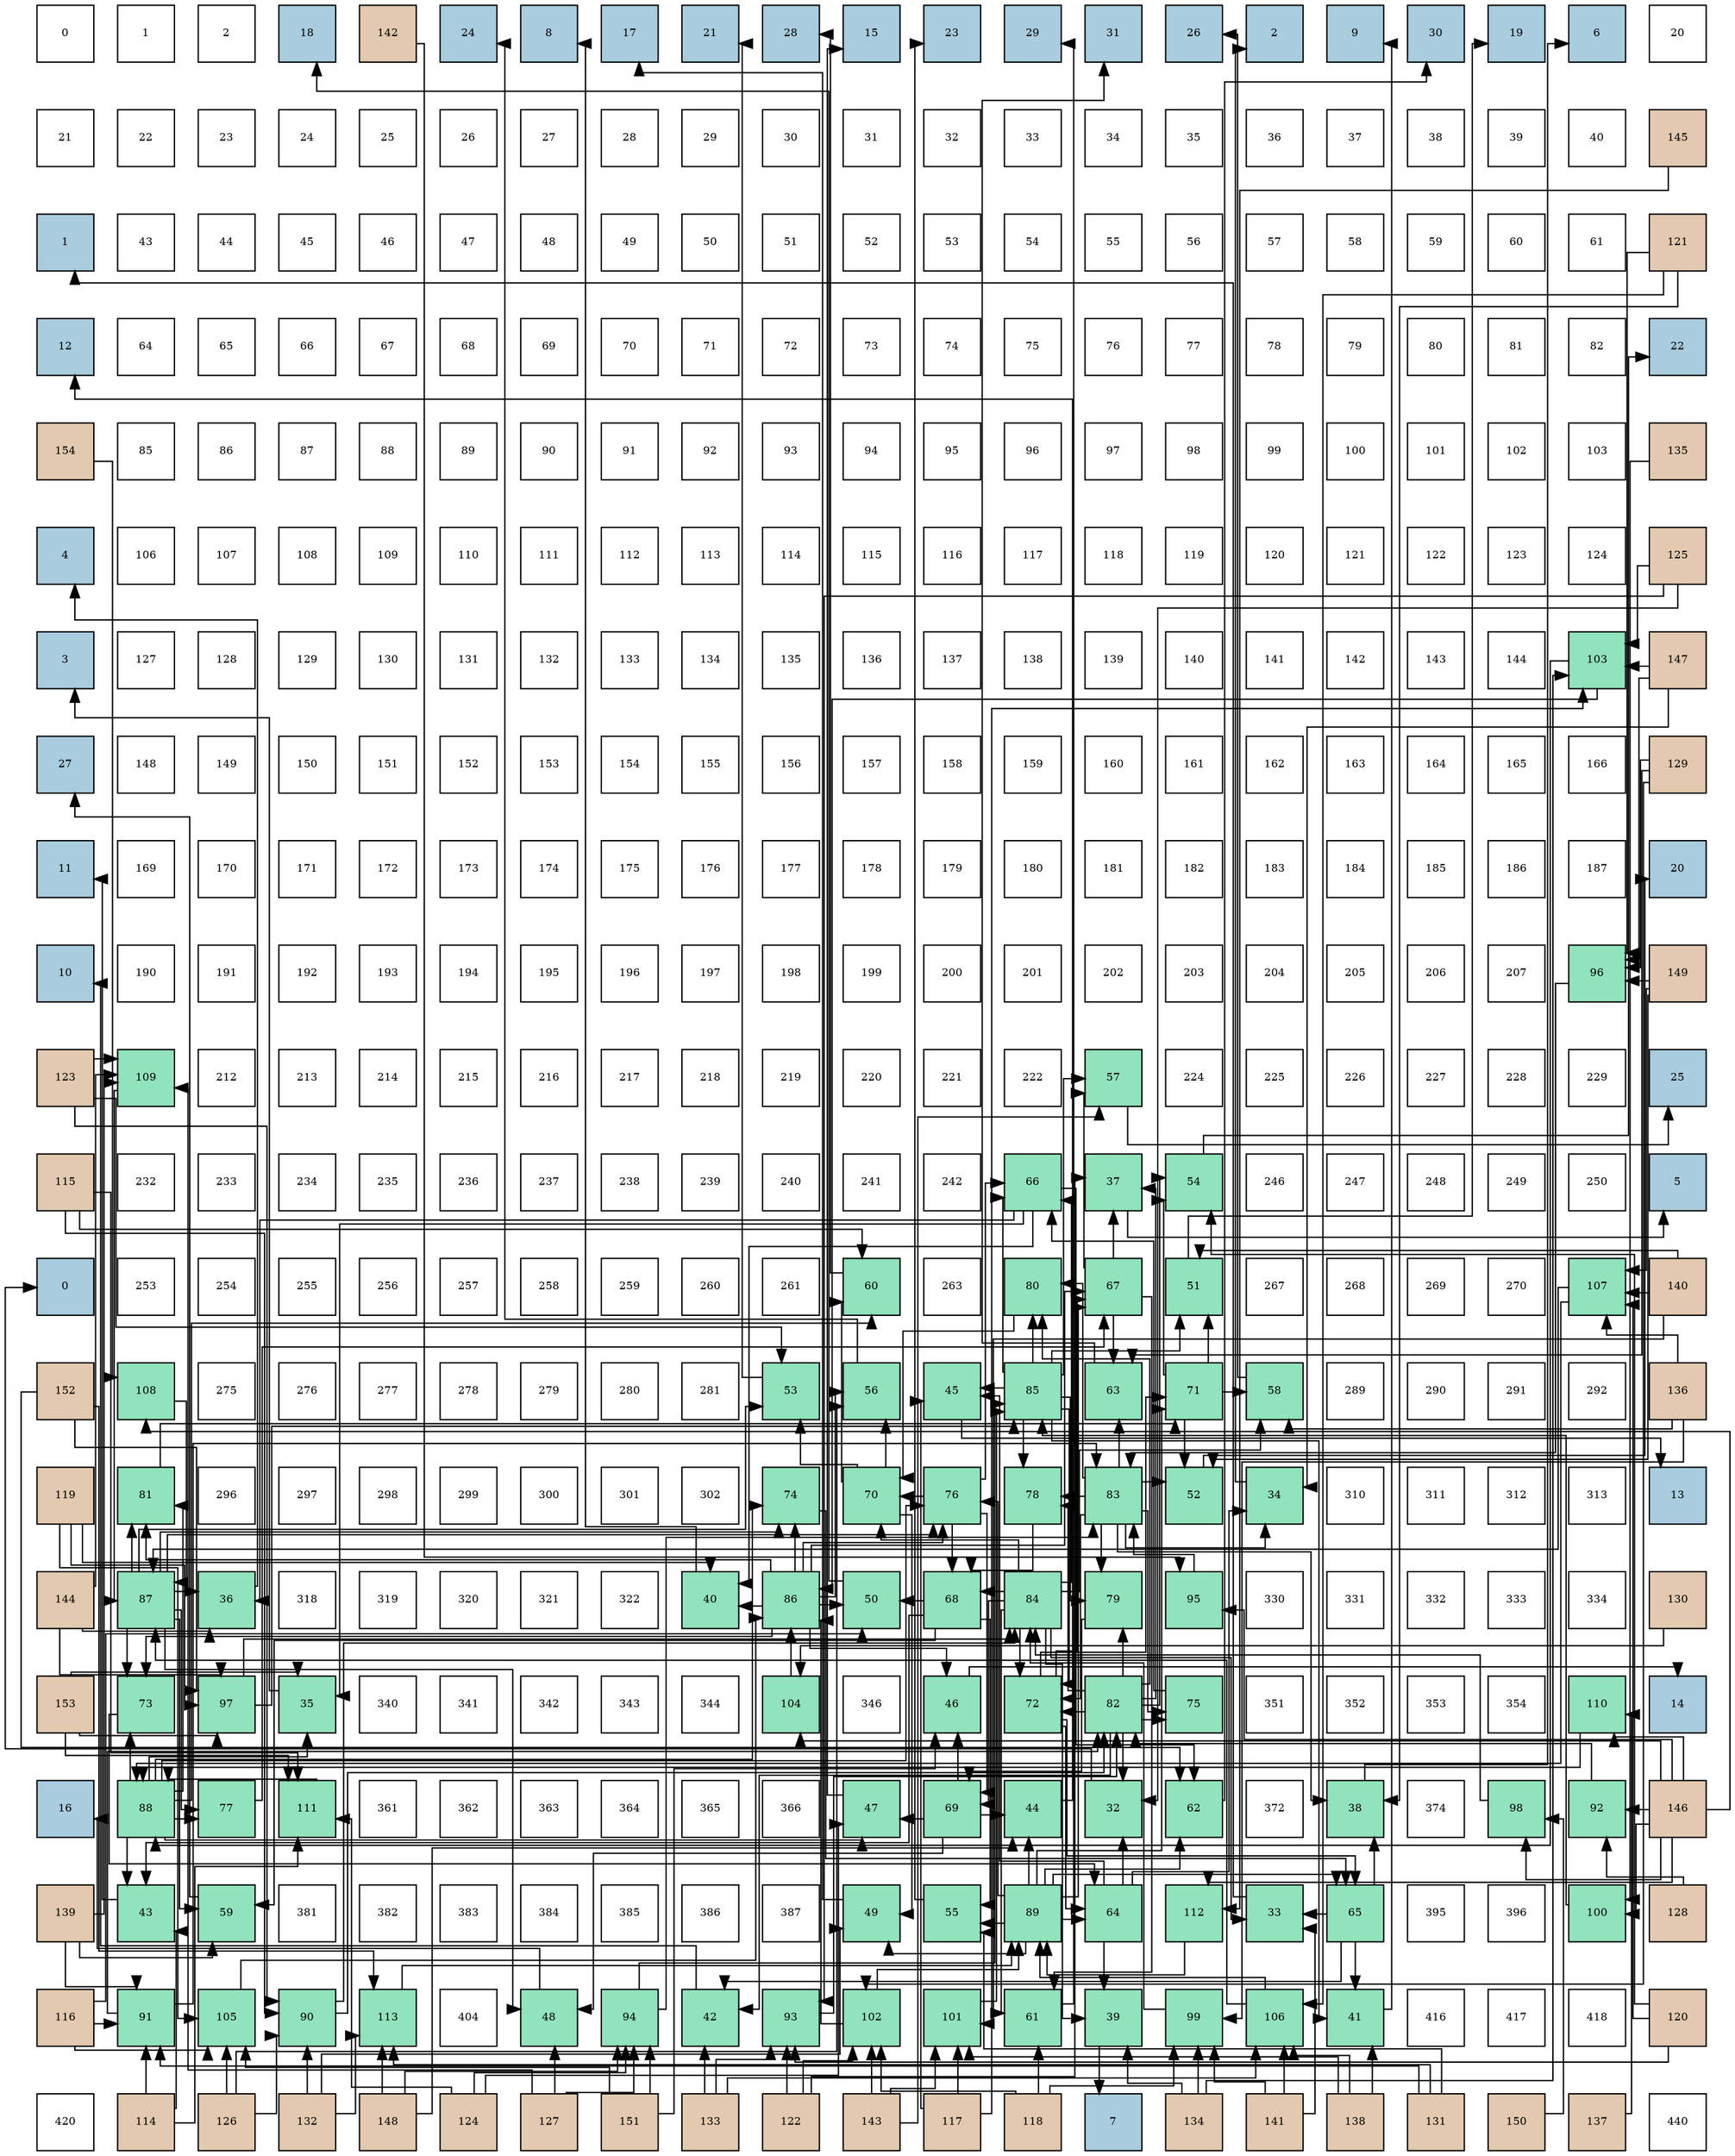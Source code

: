 digraph layout{
 rankdir=TB;
 splines=ortho;
 node [style=filled shape=square fixedsize=true width=0.6];
0[label="0", fontsize=8, fillcolor="#ffffff"];
1[label="1", fontsize=8, fillcolor="#ffffff"];
2[label="2", fontsize=8, fillcolor="#ffffff"];
3[label="18", fontsize=8, fillcolor="#a9ccde"];
4[label="142", fontsize=8, fillcolor="#e3c9af"];
5[label="24", fontsize=8, fillcolor="#a9ccde"];
6[label="8", fontsize=8, fillcolor="#a9ccde"];
7[label="17", fontsize=8, fillcolor="#a9ccde"];
8[label="21", fontsize=8, fillcolor="#a9ccde"];
9[label="28", fontsize=8, fillcolor="#a9ccde"];
10[label="15", fontsize=8, fillcolor="#a9ccde"];
11[label="23", fontsize=8, fillcolor="#a9ccde"];
12[label="29", fontsize=8, fillcolor="#a9ccde"];
13[label="31", fontsize=8, fillcolor="#a9ccde"];
14[label="26", fontsize=8, fillcolor="#a9ccde"];
15[label="2", fontsize=8, fillcolor="#a9ccde"];
16[label="9", fontsize=8, fillcolor="#a9ccde"];
17[label="30", fontsize=8, fillcolor="#a9ccde"];
18[label="19", fontsize=8, fillcolor="#a9ccde"];
19[label="6", fontsize=8, fillcolor="#a9ccde"];
20[label="20", fontsize=8, fillcolor="#ffffff"];
21[label="21", fontsize=8, fillcolor="#ffffff"];
22[label="22", fontsize=8, fillcolor="#ffffff"];
23[label="23", fontsize=8, fillcolor="#ffffff"];
24[label="24", fontsize=8, fillcolor="#ffffff"];
25[label="25", fontsize=8, fillcolor="#ffffff"];
26[label="26", fontsize=8, fillcolor="#ffffff"];
27[label="27", fontsize=8, fillcolor="#ffffff"];
28[label="28", fontsize=8, fillcolor="#ffffff"];
29[label="29", fontsize=8, fillcolor="#ffffff"];
30[label="30", fontsize=8, fillcolor="#ffffff"];
31[label="31", fontsize=8, fillcolor="#ffffff"];
32[label="32", fontsize=8, fillcolor="#ffffff"];
33[label="33", fontsize=8, fillcolor="#ffffff"];
34[label="34", fontsize=8, fillcolor="#ffffff"];
35[label="35", fontsize=8, fillcolor="#ffffff"];
36[label="36", fontsize=8, fillcolor="#ffffff"];
37[label="37", fontsize=8, fillcolor="#ffffff"];
38[label="38", fontsize=8, fillcolor="#ffffff"];
39[label="39", fontsize=8, fillcolor="#ffffff"];
40[label="40", fontsize=8, fillcolor="#ffffff"];
41[label="145", fontsize=8, fillcolor="#e3c9af"];
42[label="1", fontsize=8, fillcolor="#a9ccde"];
43[label="43", fontsize=8, fillcolor="#ffffff"];
44[label="44", fontsize=8, fillcolor="#ffffff"];
45[label="45", fontsize=8, fillcolor="#ffffff"];
46[label="46", fontsize=8, fillcolor="#ffffff"];
47[label="47", fontsize=8, fillcolor="#ffffff"];
48[label="48", fontsize=8, fillcolor="#ffffff"];
49[label="49", fontsize=8, fillcolor="#ffffff"];
50[label="50", fontsize=8, fillcolor="#ffffff"];
51[label="51", fontsize=8, fillcolor="#ffffff"];
52[label="52", fontsize=8, fillcolor="#ffffff"];
53[label="53", fontsize=8, fillcolor="#ffffff"];
54[label="54", fontsize=8, fillcolor="#ffffff"];
55[label="55", fontsize=8, fillcolor="#ffffff"];
56[label="56", fontsize=8, fillcolor="#ffffff"];
57[label="57", fontsize=8, fillcolor="#ffffff"];
58[label="58", fontsize=8, fillcolor="#ffffff"];
59[label="59", fontsize=8, fillcolor="#ffffff"];
60[label="60", fontsize=8, fillcolor="#ffffff"];
61[label="61", fontsize=8, fillcolor="#ffffff"];
62[label="121", fontsize=8, fillcolor="#e3c9af"];
63[label="12", fontsize=8, fillcolor="#a9ccde"];
64[label="64", fontsize=8, fillcolor="#ffffff"];
65[label="65", fontsize=8, fillcolor="#ffffff"];
66[label="66", fontsize=8, fillcolor="#ffffff"];
67[label="67", fontsize=8, fillcolor="#ffffff"];
68[label="68", fontsize=8, fillcolor="#ffffff"];
69[label="69", fontsize=8, fillcolor="#ffffff"];
70[label="70", fontsize=8, fillcolor="#ffffff"];
71[label="71", fontsize=8, fillcolor="#ffffff"];
72[label="72", fontsize=8, fillcolor="#ffffff"];
73[label="73", fontsize=8, fillcolor="#ffffff"];
74[label="74", fontsize=8, fillcolor="#ffffff"];
75[label="75", fontsize=8, fillcolor="#ffffff"];
76[label="76", fontsize=8, fillcolor="#ffffff"];
77[label="77", fontsize=8, fillcolor="#ffffff"];
78[label="78", fontsize=8, fillcolor="#ffffff"];
79[label="79", fontsize=8, fillcolor="#ffffff"];
80[label="80", fontsize=8, fillcolor="#ffffff"];
81[label="81", fontsize=8, fillcolor="#ffffff"];
82[label="82", fontsize=8, fillcolor="#ffffff"];
83[label="22", fontsize=8, fillcolor="#a9ccde"];
84[label="154", fontsize=8, fillcolor="#e3c9af"];
85[label="85", fontsize=8, fillcolor="#ffffff"];
86[label="86", fontsize=8, fillcolor="#ffffff"];
87[label="87", fontsize=8, fillcolor="#ffffff"];
88[label="88", fontsize=8, fillcolor="#ffffff"];
89[label="89", fontsize=8, fillcolor="#ffffff"];
90[label="90", fontsize=8, fillcolor="#ffffff"];
91[label="91", fontsize=8, fillcolor="#ffffff"];
92[label="92", fontsize=8, fillcolor="#ffffff"];
93[label="93", fontsize=8, fillcolor="#ffffff"];
94[label="94", fontsize=8, fillcolor="#ffffff"];
95[label="95", fontsize=8, fillcolor="#ffffff"];
96[label="96", fontsize=8, fillcolor="#ffffff"];
97[label="97", fontsize=8, fillcolor="#ffffff"];
98[label="98", fontsize=8, fillcolor="#ffffff"];
99[label="99", fontsize=8, fillcolor="#ffffff"];
100[label="100", fontsize=8, fillcolor="#ffffff"];
101[label="101", fontsize=8, fillcolor="#ffffff"];
102[label="102", fontsize=8, fillcolor="#ffffff"];
103[label="103", fontsize=8, fillcolor="#ffffff"];
104[label="135", fontsize=8, fillcolor="#e3c9af"];
105[label="4", fontsize=8, fillcolor="#a9ccde"];
106[label="106", fontsize=8, fillcolor="#ffffff"];
107[label="107", fontsize=8, fillcolor="#ffffff"];
108[label="108", fontsize=8, fillcolor="#ffffff"];
109[label="109", fontsize=8, fillcolor="#ffffff"];
110[label="110", fontsize=8, fillcolor="#ffffff"];
111[label="111", fontsize=8, fillcolor="#ffffff"];
112[label="112", fontsize=8, fillcolor="#ffffff"];
113[label="113", fontsize=8, fillcolor="#ffffff"];
114[label="114", fontsize=8, fillcolor="#ffffff"];
115[label="115", fontsize=8, fillcolor="#ffffff"];
116[label="116", fontsize=8, fillcolor="#ffffff"];
117[label="117", fontsize=8, fillcolor="#ffffff"];
118[label="118", fontsize=8, fillcolor="#ffffff"];
119[label="119", fontsize=8, fillcolor="#ffffff"];
120[label="120", fontsize=8, fillcolor="#ffffff"];
121[label="121", fontsize=8, fillcolor="#ffffff"];
122[label="122", fontsize=8, fillcolor="#ffffff"];
123[label="123", fontsize=8, fillcolor="#ffffff"];
124[label="124", fontsize=8, fillcolor="#ffffff"];
125[label="125", fontsize=8, fillcolor="#e3c9af"];
126[label="3", fontsize=8, fillcolor="#a9ccde"];
127[label="127", fontsize=8, fillcolor="#ffffff"];
128[label="128", fontsize=8, fillcolor="#ffffff"];
129[label="129", fontsize=8, fillcolor="#ffffff"];
130[label="130", fontsize=8, fillcolor="#ffffff"];
131[label="131", fontsize=8, fillcolor="#ffffff"];
132[label="132", fontsize=8, fillcolor="#ffffff"];
133[label="133", fontsize=8, fillcolor="#ffffff"];
134[label="134", fontsize=8, fillcolor="#ffffff"];
135[label="135", fontsize=8, fillcolor="#ffffff"];
136[label="136", fontsize=8, fillcolor="#ffffff"];
137[label="137", fontsize=8, fillcolor="#ffffff"];
138[label="138", fontsize=8, fillcolor="#ffffff"];
139[label="139", fontsize=8, fillcolor="#ffffff"];
140[label="140", fontsize=8, fillcolor="#ffffff"];
141[label="141", fontsize=8, fillcolor="#ffffff"];
142[label="142", fontsize=8, fillcolor="#ffffff"];
143[label="143", fontsize=8, fillcolor="#ffffff"];
144[label="144", fontsize=8, fillcolor="#ffffff"];
145[label="103", fontsize=8, fillcolor="#91e3bb"];
146[label="147", fontsize=8, fillcolor="#e3c9af"];
147[label="27", fontsize=8, fillcolor="#a9ccde"];
148[label="148", fontsize=8, fillcolor="#ffffff"];
149[label="149", fontsize=8, fillcolor="#ffffff"];
150[label="150", fontsize=8, fillcolor="#ffffff"];
151[label="151", fontsize=8, fillcolor="#ffffff"];
152[label="152", fontsize=8, fillcolor="#ffffff"];
153[label="153", fontsize=8, fillcolor="#ffffff"];
154[label="154", fontsize=8, fillcolor="#ffffff"];
155[label="155", fontsize=8, fillcolor="#ffffff"];
156[label="156", fontsize=8, fillcolor="#ffffff"];
157[label="157", fontsize=8, fillcolor="#ffffff"];
158[label="158", fontsize=8, fillcolor="#ffffff"];
159[label="159", fontsize=8, fillcolor="#ffffff"];
160[label="160", fontsize=8, fillcolor="#ffffff"];
161[label="161", fontsize=8, fillcolor="#ffffff"];
162[label="162", fontsize=8, fillcolor="#ffffff"];
163[label="163", fontsize=8, fillcolor="#ffffff"];
164[label="164", fontsize=8, fillcolor="#ffffff"];
165[label="165", fontsize=8, fillcolor="#ffffff"];
166[label="166", fontsize=8, fillcolor="#ffffff"];
167[label="129", fontsize=8, fillcolor="#e3c9af"];
168[label="11", fontsize=8, fillcolor="#a9ccde"];
169[label="169", fontsize=8, fillcolor="#ffffff"];
170[label="170", fontsize=8, fillcolor="#ffffff"];
171[label="171", fontsize=8, fillcolor="#ffffff"];
172[label="172", fontsize=8, fillcolor="#ffffff"];
173[label="173", fontsize=8, fillcolor="#ffffff"];
174[label="174", fontsize=8, fillcolor="#ffffff"];
175[label="175", fontsize=8, fillcolor="#ffffff"];
176[label="176", fontsize=8, fillcolor="#ffffff"];
177[label="177", fontsize=8, fillcolor="#ffffff"];
178[label="178", fontsize=8, fillcolor="#ffffff"];
179[label="179", fontsize=8, fillcolor="#ffffff"];
180[label="180", fontsize=8, fillcolor="#ffffff"];
181[label="181", fontsize=8, fillcolor="#ffffff"];
182[label="182", fontsize=8, fillcolor="#ffffff"];
183[label="183", fontsize=8, fillcolor="#ffffff"];
184[label="184", fontsize=8, fillcolor="#ffffff"];
185[label="185", fontsize=8, fillcolor="#ffffff"];
186[label="186", fontsize=8, fillcolor="#ffffff"];
187[label="187", fontsize=8, fillcolor="#ffffff"];
188[label="20", fontsize=8, fillcolor="#a9ccde"];
189[label="10", fontsize=8, fillcolor="#a9ccde"];
190[label="190", fontsize=8, fillcolor="#ffffff"];
191[label="191", fontsize=8, fillcolor="#ffffff"];
192[label="192", fontsize=8, fillcolor="#ffffff"];
193[label="193", fontsize=8, fillcolor="#ffffff"];
194[label="194", fontsize=8, fillcolor="#ffffff"];
195[label="195", fontsize=8, fillcolor="#ffffff"];
196[label="196", fontsize=8, fillcolor="#ffffff"];
197[label="197", fontsize=8, fillcolor="#ffffff"];
198[label="198", fontsize=8, fillcolor="#ffffff"];
199[label="199", fontsize=8, fillcolor="#ffffff"];
200[label="200", fontsize=8, fillcolor="#ffffff"];
201[label="201", fontsize=8, fillcolor="#ffffff"];
202[label="202", fontsize=8, fillcolor="#ffffff"];
203[label="203", fontsize=8, fillcolor="#ffffff"];
204[label="204", fontsize=8, fillcolor="#ffffff"];
205[label="205", fontsize=8, fillcolor="#ffffff"];
206[label="206", fontsize=8, fillcolor="#ffffff"];
207[label="207", fontsize=8, fillcolor="#ffffff"];
208[label="96", fontsize=8, fillcolor="#91e3bb"];
209[label="149", fontsize=8, fillcolor="#e3c9af"];
210[label="123", fontsize=8, fillcolor="#e3c9af"];
211[label="109", fontsize=8, fillcolor="#91e3bb"];
212[label="212", fontsize=8, fillcolor="#ffffff"];
213[label="213", fontsize=8, fillcolor="#ffffff"];
214[label="214", fontsize=8, fillcolor="#ffffff"];
215[label="215", fontsize=8, fillcolor="#ffffff"];
216[label="216", fontsize=8, fillcolor="#ffffff"];
217[label="217", fontsize=8, fillcolor="#ffffff"];
218[label="218", fontsize=8, fillcolor="#ffffff"];
219[label="219", fontsize=8, fillcolor="#ffffff"];
220[label="220", fontsize=8, fillcolor="#ffffff"];
221[label="221", fontsize=8, fillcolor="#ffffff"];
222[label="222", fontsize=8, fillcolor="#ffffff"];
223[label="57", fontsize=8, fillcolor="#91e3bb"];
224[label="224", fontsize=8, fillcolor="#ffffff"];
225[label="225", fontsize=8, fillcolor="#ffffff"];
226[label="226", fontsize=8, fillcolor="#ffffff"];
227[label="227", fontsize=8, fillcolor="#ffffff"];
228[label="228", fontsize=8, fillcolor="#ffffff"];
229[label="229", fontsize=8, fillcolor="#ffffff"];
230[label="25", fontsize=8, fillcolor="#a9ccde"];
231[label="115", fontsize=8, fillcolor="#e3c9af"];
232[label="232", fontsize=8, fillcolor="#ffffff"];
233[label="233", fontsize=8, fillcolor="#ffffff"];
234[label="234", fontsize=8, fillcolor="#ffffff"];
235[label="235", fontsize=8, fillcolor="#ffffff"];
236[label="236", fontsize=8, fillcolor="#ffffff"];
237[label="237", fontsize=8, fillcolor="#ffffff"];
238[label="238", fontsize=8, fillcolor="#ffffff"];
239[label="239", fontsize=8, fillcolor="#ffffff"];
240[label="240", fontsize=8, fillcolor="#ffffff"];
241[label="241", fontsize=8, fillcolor="#ffffff"];
242[label="242", fontsize=8, fillcolor="#ffffff"];
243[label="66", fontsize=8, fillcolor="#91e3bb"];
244[label="37", fontsize=8, fillcolor="#91e3bb"];
245[label="54", fontsize=8, fillcolor="#91e3bb"];
246[label="246", fontsize=8, fillcolor="#ffffff"];
247[label="247", fontsize=8, fillcolor="#ffffff"];
248[label="248", fontsize=8, fillcolor="#ffffff"];
249[label="249", fontsize=8, fillcolor="#ffffff"];
250[label="250", fontsize=8, fillcolor="#ffffff"];
251[label="5", fontsize=8, fillcolor="#a9ccde"];
252[label="0", fontsize=8, fillcolor="#a9ccde"];
253[label="253", fontsize=8, fillcolor="#ffffff"];
254[label="254", fontsize=8, fillcolor="#ffffff"];
255[label="255", fontsize=8, fillcolor="#ffffff"];
256[label="256", fontsize=8, fillcolor="#ffffff"];
257[label="257", fontsize=8, fillcolor="#ffffff"];
258[label="258", fontsize=8, fillcolor="#ffffff"];
259[label="259", fontsize=8, fillcolor="#ffffff"];
260[label="260", fontsize=8, fillcolor="#ffffff"];
261[label="261", fontsize=8, fillcolor="#ffffff"];
262[label="60", fontsize=8, fillcolor="#91e3bb"];
263[label="263", fontsize=8, fillcolor="#ffffff"];
264[label="80", fontsize=8, fillcolor="#91e3bb"];
265[label="67", fontsize=8, fillcolor="#91e3bb"];
266[label="51", fontsize=8, fillcolor="#91e3bb"];
267[label="267", fontsize=8, fillcolor="#ffffff"];
268[label="268", fontsize=8, fillcolor="#ffffff"];
269[label="269", fontsize=8, fillcolor="#ffffff"];
270[label="270", fontsize=8, fillcolor="#ffffff"];
271[label="107", fontsize=8, fillcolor="#91e3bb"];
272[label="140", fontsize=8, fillcolor="#e3c9af"];
273[label="152", fontsize=8, fillcolor="#e3c9af"];
274[label="108", fontsize=8, fillcolor="#91e3bb"];
275[label="275", fontsize=8, fillcolor="#ffffff"];
276[label="276", fontsize=8, fillcolor="#ffffff"];
277[label="277", fontsize=8, fillcolor="#ffffff"];
278[label="278", fontsize=8, fillcolor="#ffffff"];
279[label="279", fontsize=8, fillcolor="#ffffff"];
280[label="280", fontsize=8, fillcolor="#ffffff"];
281[label="281", fontsize=8, fillcolor="#ffffff"];
282[label="53", fontsize=8, fillcolor="#91e3bb"];
283[label="56", fontsize=8, fillcolor="#91e3bb"];
284[label="45", fontsize=8, fillcolor="#91e3bb"];
285[label="85", fontsize=8, fillcolor="#91e3bb"];
286[label="63", fontsize=8, fillcolor="#91e3bb"];
287[label="71", fontsize=8, fillcolor="#91e3bb"];
288[label="58", fontsize=8, fillcolor="#91e3bb"];
289[label="289", fontsize=8, fillcolor="#ffffff"];
290[label="290", fontsize=8, fillcolor="#ffffff"];
291[label="291", fontsize=8, fillcolor="#ffffff"];
292[label="292", fontsize=8, fillcolor="#ffffff"];
293[label="136", fontsize=8, fillcolor="#e3c9af"];
294[label="119", fontsize=8, fillcolor="#e3c9af"];
295[label="81", fontsize=8, fillcolor="#91e3bb"];
296[label="296", fontsize=8, fillcolor="#ffffff"];
297[label="297", fontsize=8, fillcolor="#ffffff"];
298[label="298", fontsize=8, fillcolor="#ffffff"];
299[label="299", fontsize=8, fillcolor="#ffffff"];
300[label="300", fontsize=8, fillcolor="#ffffff"];
301[label="301", fontsize=8, fillcolor="#ffffff"];
302[label="302", fontsize=8, fillcolor="#ffffff"];
303[label="74", fontsize=8, fillcolor="#91e3bb"];
304[label="70", fontsize=8, fillcolor="#91e3bb"];
305[label="76", fontsize=8, fillcolor="#91e3bb"];
306[label="78", fontsize=8, fillcolor="#91e3bb"];
307[label="83", fontsize=8, fillcolor="#91e3bb"];
308[label="52", fontsize=8, fillcolor="#91e3bb"];
309[label="34", fontsize=8, fillcolor="#91e3bb"];
310[label="310", fontsize=8, fillcolor="#ffffff"];
311[label="311", fontsize=8, fillcolor="#ffffff"];
312[label="312", fontsize=8, fillcolor="#ffffff"];
313[label="313", fontsize=8, fillcolor="#ffffff"];
314[label="13", fontsize=8, fillcolor="#a9ccde"];
315[label="144", fontsize=8, fillcolor="#e3c9af"];
316[label="87", fontsize=8, fillcolor="#91e3bb"];
317[label="36", fontsize=8, fillcolor="#91e3bb"];
318[label="318", fontsize=8, fillcolor="#ffffff"];
319[label="319", fontsize=8, fillcolor="#ffffff"];
320[label="320", fontsize=8, fillcolor="#ffffff"];
321[label="321", fontsize=8, fillcolor="#ffffff"];
322[label="322", fontsize=8, fillcolor="#ffffff"];
323[label="40", fontsize=8, fillcolor="#91e3bb"];
324[label="86", fontsize=8, fillcolor="#91e3bb"];
325[label="50", fontsize=8, fillcolor="#91e3bb"];
326[label="68", fontsize=8, fillcolor="#91e3bb"];
327[label="84", fontsize=8, fillcolor="#91e3bb"];
328[label="79", fontsize=8, fillcolor="#91e3bb"];
329[label="95", fontsize=8, fillcolor="#91e3bb"];
330[label="330", fontsize=8, fillcolor="#ffffff"];
331[label="331", fontsize=8, fillcolor="#ffffff"];
332[label="332", fontsize=8, fillcolor="#ffffff"];
333[label="333", fontsize=8, fillcolor="#ffffff"];
334[label="334", fontsize=8, fillcolor="#ffffff"];
335[label="130", fontsize=8, fillcolor="#e3c9af"];
336[label="153", fontsize=8, fillcolor="#e3c9af"];
337[label="73", fontsize=8, fillcolor="#91e3bb"];
338[label="97", fontsize=8, fillcolor="#91e3bb"];
339[label="35", fontsize=8, fillcolor="#91e3bb"];
340[label="340", fontsize=8, fillcolor="#ffffff"];
341[label="341", fontsize=8, fillcolor="#ffffff"];
342[label="342", fontsize=8, fillcolor="#ffffff"];
343[label="343", fontsize=8, fillcolor="#ffffff"];
344[label="344", fontsize=8, fillcolor="#ffffff"];
345[label="104", fontsize=8, fillcolor="#91e3bb"];
346[label="346", fontsize=8, fillcolor="#ffffff"];
347[label="46", fontsize=8, fillcolor="#91e3bb"];
348[label="72", fontsize=8, fillcolor="#91e3bb"];
349[label="82", fontsize=8, fillcolor="#91e3bb"];
350[label="75", fontsize=8, fillcolor="#91e3bb"];
351[label="351", fontsize=8, fillcolor="#ffffff"];
352[label="352", fontsize=8, fillcolor="#ffffff"];
353[label="353", fontsize=8, fillcolor="#ffffff"];
354[label="354", fontsize=8, fillcolor="#ffffff"];
355[label="110", fontsize=8, fillcolor="#91e3bb"];
356[label="14", fontsize=8, fillcolor="#a9ccde"];
357[label="16", fontsize=8, fillcolor="#a9ccde"];
358[label="88", fontsize=8, fillcolor="#91e3bb"];
359[label="77", fontsize=8, fillcolor="#91e3bb"];
360[label="111", fontsize=8, fillcolor="#91e3bb"];
361[label="361", fontsize=8, fillcolor="#ffffff"];
362[label="362", fontsize=8, fillcolor="#ffffff"];
363[label="363", fontsize=8, fillcolor="#ffffff"];
364[label="364", fontsize=8, fillcolor="#ffffff"];
365[label="365", fontsize=8, fillcolor="#ffffff"];
366[label="366", fontsize=8, fillcolor="#ffffff"];
367[label="47", fontsize=8, fillcolor="#91e3bb"];
368[label="69", fontsize=8, fillcolor="#91e3bb"];
369[label="44", fontsize=8, fillcolor="#91e3bb"];
370[label="32", fontsize=8, fillcolor="#91e3bb"];
371[label="62", fontsize=8, fillcolor="#91e3bb"];
372[label="372", fontsize=8, fillcolor="#ffffff"];
373[label="38", fontsize=8, fillcolor="#91e3bb"];
374[label="374", fontsize=8, fillcolor="#ffffff"];
375[label="98", fontsize=8, fillcolor="#91e3bb"];
376[label="92", fontsize=8, fillcolor="#91e3bb"];
377[label="146", fontsize=8, fillcolor="#e3c9af"];
378[label="139", fontsize=8, fillcolor="#e3c9af"];
379[label="43", fontsize=8, fillcolor="#91e3bb"];
380[label="59", fontsize=8, fillcolor="#91e3bb"];
381[label="381", fontsize=8, fillcolor="#ffffff"];
382[label="382", fontsize=8, fillcolor="#ffffff"];
383[label="383", fontsize=8, fillcolor="#ffffff"];
384[label="384", fontsize=8, fillcolor="#ffffff"];
385[label="385", fontsize=8, fillcolor="#ffffff"];
386[label="386", fontsize=8, fillcolor="#ffffff"];
387[label="387", fontsize=8, fillcolor="#ffffff"];
388[label="49", fontsize=8, fillcolor="#91e3bb"];
389[label="55", fontsize=8, fillcolor="#91e3bb"];
390[label="89", fontsize=8, fillcolor="#91e3bb"];
391[label="64", fontsize=8, fillcolor="#91e3bb"];
392[label="112", fontsize=8, fillcolor="#91e3bb"];
393[label="33", fontsize=8, fillcolor="#91e3bb"];
394[label="65", fontsize=8, fillcolor="#91e3bb"];
395[label="395", fontsize=8, fillcolor="#ffffff"];
396[label="396", fontsize=8, fillcolor="#ffffff"];
397[label="100", fontsize=8, fillcolor="#91e3bb"];
398[label="128", fontsize=8, fillcolor="#e3c9af"];
399[label="116", fontsize=8, fillcolor="#e3c9af"];
400[label="91", fontsize=8, fillcolor="#91e3bb"];
401[label="105", fontsize=8, fillcolor="#91e3bb"];
402[label="90", fontsize=8, fillcolor="#91e3bb"];
403[label="113", fontsize=8, fillcolor="#91e3bb"];
404[label="404", fontsize=8, fillcolor="#ffffff"];
405[label="48", fontsize=8, fillcolor="#91e3bb"];
406[label="94", fontsize=8, fillcolor="#91e3bb"];
407[label="42", fontsize=8, fillcolor="#91e3bb"];
408[label="93", fontsize=8, fillcolor="#91e3bb"];
409[label="102", fontsize=8, fillcolor="#91e3bb"];
410[label="101", fontsize=8, fillcolor="#91e3bb"];
411[label="61", fontsize=8, fillcolor="#91e3bb"];
412[label="39", fontsize=8, fillcolor="#91e3bb"];
413[label="99", fontsize=8, fillcolor="#91e3bb"];
414[label="106", fontsize=8, fillcolor="#91e3bb"];
415[label="41", fontsize=8, fillcolor="#91e3bb"];
416[label="416", fontsize=8, fillcolor="#ffffff"];
417[label="417", fontsize=8, fillcolor="#ffffff"];
418[label="418", fontsize=8, fillcolor="#ffffff"];
419[label="120", fontsize=8, fillcolor="#e3c9af"];
420[label="420", fontsize=8, fillcolor="#ffffff"];
421[label="114", fontsize=8, fillcolor="#e3c9af"];
422[label="126", fontsize=8, fillcolor="#e3c9af"];
423[label="132", fontsize=8, fillcolor="#e3c9af"];
424[label="148", fontsize=8, fillcolor="#e3c9af"];
425[label="124", fontsize=8, fillcolor="#e3c9af"];
426[label="127", fontsize=8, fillcolor="#e3c9af"];
427[label="151", fontsize=8, fillcolor="#e3c9af"];
428[label="133", fontsize=8, fillcolor="#e3c9af"];
429[label="122", fontsize=8, fillcolor="#e3c9af"];
430[label="143", fontsize=8, fillcolor="#e3c9af"];
431[label="117", fontsize=8, fillcolor="#e3c9af"];
432[label="118", fontsize=8, fillcolor="#e3c9af"];
433[label="7", fontsize=8, fillcolor="#a9ccde"];
434[label="134", fontsize=8, fillcolor="#e3c9af"];
435[label="141", fontsize=8, fillcolor="#e3c9af"];
436[label="138", fontsize=8, fillcolor="#e3c9af"];
437[label="131", fontsize=8, fillcolor="#e3c9af"];
438[label="150", fontsize=8, fillcolor="#e3c9af"];
439[label="137", fontsize=8, fillcolor="#e3c9af"];
440[label="440", fontsize=8, fillcolor="#ffffff"];
edge [constraint=false, style=vis];370 -> 252;
393 -> 42;
309 -> 15;
339 -> 126;
317 -> 105;
244 -> 251;
373 -> 19;
412 -> 433;
323 -> 6;
415 -> 16;
407 -> 189;
379 -> 168;
369 -> 63;
284 -> 314;
347 -> 356;
367 -> 10;
405 -> 357;
388 -> 7;
325 -> 3;
266 -> 18;
308 -> 188;
282 -> 8;
245 -> 83;
389 -> 11;
283 -> 5;
223 -> 230;
288 -> 14;
380 -> 147;
262 -> 9;
411 -> 12;
371 -> 17;
286 -> 13;
391 -> 370;
391 -> 309;
391 -> 412;
391 -> 284;
394 -> 393;
394 -> 373;
394 -> 415;
394 -> 407;
243 -> 339;
243 -> 317;
243 -> 323;
243 -> 371;
265 -> 244;
265 -> 223;
265 -> 411;
265 -> 286;
326 -> 379;
326 -> 325;
326 -> 389;
326 -> 380;
368 -> 369;
368 -> 347;
368 -> 367;
368 -> 405;
304 -> 388;
304 -> 282;
304 -> 283;
304 -> 262;
287 -> 266;
287 -> 308;
287 -> 245;
287 -> 288;
348 -> 391;
348 -> 394;
348 -> 265;
348 -> 287;
337 -> 391;
303 -> 394;
350 -> 243;
305 -> 243;
305 -> 326;
305 -> 368;
305 -> 304;
359 -> 265;
306 -> 326;
328 -> 368;
264 -> 304;
295 -> 287;
349 -> 370;
349 -> 244;
349 -> 407;
349 -> 245;
349 -> 348;
349 -> 350;
349 -> 306;
349 -> 328;
349 -> 264;
307 -> 309;
307 -> 373;
307 -> 308;
307 -> 286;
307 -> 348;
307 -> 350;
307 -> 306;
307 -> 328;
307 -> 264;
327 -> 393;
327 -> 412;
327 -> 288;
327 -> 411;
327 -> 243;
327 -> 326;
327 -> 368;
327 -> 304;
327 -> 348;
285 -> 415;
285 -> 284;
285 -> 266;
285 -> 223;
285 -> 243;
285 -> 348;
285 -> 306;
285 -> 328;
285 -> 264;
324 -> 323;
324 -> 347;
324 -> 325;
324 -> 283;
324 -> 265;
324 -> 337;
324 -> 303;
324 -> 305;
324 -> 295;
316 -> 317;
316 -> 405;
316 -> 282;
316 -> 380;
316 -> 337;
316 -> 303;
316 -> 305;
316 -> 359;
316 -> 295;
358 -> 339;
358 -> 379;
358 -> 367;
358 -> 262;
358 -> 337;
358 -> 303;
358 -> 305;
358 -> 359;
358 -> 295;
390 -> 369;
390 -> 388;
390 -> 389;
390 -> 371;
390 -> 391;
390 -> 394;
390 -> 265;
390 -> 287;
390 -> 305;
402 -> 349;
402 -> 327;
400 -> 349;
400 -> 307;
376 -> 349;
408 -> 349;
406 -> 307;
406 -> 285;
329 -> 307;
208 -> 307;
338 -> 327;
338 -> 285;
375 -> 327;
413 -> 327;
397 -> 285;
410 -> 285;
409 -> 324;
409 -> 390;
145 -> 324;
145 -> 358;
345 -> 324;
401 -> 324;
414 -> 316;
414 -> 390;
271 -> 316;
271 -> 358;
274 -> 316;
211 -> 316;
355 -> 358;
360 -> 358;
392 -> 390;
403 -> 390;
421 -> 379;
421 -> 400;
421 -> 360;
231 -> 262;
231 -> 402;
231 -> 360;
399 -> 325;
399 -> 400;
399 -> 401;
431 -> 284;
431 -> 410;
431 -> 145;
432 -> 411;
432 -> 413;
432 -> 409;
294 -> 323;
294 -> 338;
294 -> 401;
419 -> 245;
419 -> 408;
419 -> 271;
62 -> 373;
62 -> 208;
62 -> 414;
429 -> 244;
429 -> 408;
429 -> 409;
210 -> 282;
210 -> 402;
210 -> 211;
425 -> 367;
425 -> 406;
425 -> 360;
125 -> 370;
125 -> 408;
125 -> 145;
422 -> 283;
422 -> 402;
422 -> 401;
426 -> 405;
426 -> 406;
426 -> 211;
398 -> 376;
167 -> 286;
167 -> 208;
167 -> 409;
335 -> 345;
437 -> 389;
437 -> 400;
437 -> 403;
423 -> 388;
423 -> 402;
423 -> 403;
428 -> 407;
428 -> 408;
428 -> 414;
434 -> 412;
434 -> 413;
434 -> 145;
104 -> 397;
293 -> 288;
293 -> 413;
293 -> 271;
439 -> 355;
436 -> 415;
436 -> 410;
436 -> 414;
378 -> 380;
378 -> 400;
378 -> 211;
272 -> 266;
272 -> 410;
272 -> 271;
435 -> 393;
435 -> 413;
435 -> 414;
4 -> 329;
430 -> 223;
430 -> 410;
430 -> 409;
315 -> 317;
315 -> 338;
315 -> 211;
41 -> 392;
377 -> 376;
377 -> 329;
377 -> 375;
377 -> 397;
377 -> 345;
377 -> 274;
377 -> 355;
377 -> 392;
146 -> 309;
146 -> 208;
146 -> 145;
424 -> 369;
424 -> 406;
424 -> 403;
209 -> 308;
209 -> 208;
209 -> 271;
438 -> 375;
427 -> 347;
427 -> 406;
427 -> 401;
273 -> 371;
273 -> 338;
273 -> 403;
336 -> 339;
336 -> 338;
336 -> 360;
84 -> 274;
edge [constraint=true, style=invis];
0 -> 21 -> 42 -> 63 -> 84 -> 105 -> 126 -> 147 -> 168 -> 189 -> 210 -> 231 -> 252 -> 273 -> 294 -> 315 -> 336 -> 357 -> 378 -> 399 -> 420;
1 -> 22 -> 43 -> 64 -> 85 -> 106 -> 127 -> 148 -> 169 -> 190 -> 211 -> 232 -> 253 -> 274 -> 295 -> 316 -> 337 -> 358 -> 379 -> 400 -> 421;
2 -> 23 -> 44 -> 65 -> 86 -> 107 -> 128 -> 149 -> 170 -> 191 -> 212 -> 233 -> 254 -> 275 -> 296 -> 317 -> 338 -> 359 -> 380 -> 401 -> 422;
3 -> 24 -> 45 -> 66 -> 87 -> 108 -> 129 -> 150 -> 171 -> 192 -> 213 -> 234 -> 255 -> 276 -> 297 -> 318 -> 339 -> 360 -> 381 -> 402 -> 423;
4 -> 25 -> 46 -> 67 -> 88 -> 109 -> 130 -> 151 -> 172 -> 193 -> 214 -> 235 -> 256 -> 277 -> 298 -> 319 -> 340 -> 361 -> 382 -> 403 -> 424;
5 -> 26 -> 47 -> 68 -> 89 -> 110 -> 131 -> 152 -> 173 -> 194 -> 215 -> 236 -> 257 -> 278 -> 299 -> 320 -> 341 -> 362 -> 383 -> 404 -> 425;
6 -> 27 -> 48 -> 69 -> 90 -> 111 -> 132 -> 153 -> 174 -> 195 -> 216 -> 237 -> 258 -> 279 -> 300 -> 321 -> 342 -> 363 -> 384 -> 405 -> 426;
7 -> 28 -> 49 -> 70 -> 91 -> 112 -> 133 -> 154 -> 175 -> 196 -> 217 -> 238 -> 259 -> 280 -> 301 -> 322 -> 343 -> 364 -> 385 -> 406 -> 427;
8 -> 29 -> 50 -> 71 -> 92 -> 113 -> 134 -> 155 -> 176 -> 197 -> 218 -> 239 -> 260 -> 281 -> 302 -> 323 -> 344 -> 365 -> 386 -> 407 -> 428;
9 -> 30 -> 51 -> 72 -> 93 -> 114 -> 135 -> 156 -> 177 -> 198 -> 219 -> 240 -> 261 -> 282 -> 303 -> 324 -> 345 -> 366 -> 387 -> 408 -> 429;
10 -> 31 -> 52 -> 73 -> 94 -> 115 -> 136 -> 157 -> 178 -> 199 -> 220 -> 241 -> 262 -> 283 -> 304 -> 325 -> 346 -> 367 -> 388 -> 409 -> 430;
11 -> 32 -> 53 -> 74 -> 95 -> 116 -> 137 -> 158 -> 179 -> 200 -> 221 -> 242 -> 263 -> 284 -> 305 -> 326 -> 347 -> 368 -> 389 -> 410 -> 431;
12 -> 33 -> 54 -> 75 -> 96 -> 117 -> 138 -> 159 -> 180 -> 201 -> 222 -> 243 -> 264 -> 285 -> 306 -> 327 -> 348 -> 369 -> 390 -> 411 -> 432;
13 -> 34 -> 55 -> 76 -> 97 -> 118 -> 139 -> 160 -> 181 -> 202 -> 223 -> 244 -> 265 -> 286 -> 307 -> 328 -> 349 -> 370 -> 391 -> 412 -> 433;
14 -> 35 -> 56 -> 77 -> 98 -> 119 -> 140 -> 161 -> 182 -> 203 -> 224 -> 245 -> 266 -> 287 -> 308 -> 329 -> 350 -> 371 -> 392 -> 413 -> 434;
15 -> 36 -> 57 -> 78 -> 99 -> 120 -> 141 -> 162 -> 183 -> 204 -> 225 -> 246 -> 267 -> 288 -> 309 -> 330 -> 351 -> 372 -> 393 -> 414 -> 435;
16 -> 37 -> 58 -> 79 -> 100 -> 121 -> 142 -> 163 -> 184 -> 205 -> 226 -> 247 -> 268 -> 289 -> 310 -> 331 -> 352 -> 373 -> 394 -> 415 -> 436;
17 -> 38 -> 59 -> 80 -> 101 -> 122 -> 143 -> 164 -> 185 -> 206 -> 227 -> 248 -> 269 -> 290 -> 311 -> 332 -> 353 -> 374 -> 395 -> 416 -> 437;
18 -> 39 -> 60 -> 81 -> 102 -> 123 -> 144 -> 165 -> 186 -> 207 -> 228 -> 249 -> 270 -> 291 -> 312 -> 333 -> 354 -> 375 -> 396 -> 417 -> 438;
19 -> 40 -> 61 -> 82 -> 103 -> 124 -> 145 -> 166 -> 187 -> 208 -> 229 -> 250 -> 271 -> 292 -> 313 -> 334 -> 355 -> 376 -> 397 -> 418 -> 439;
20 -> 41 -> 62 -> 83 -> 104 -> 125 -> 146 -> 167 -> 188 -> 209 -> 230 -> 251 -> 272 -> 293 -> 314 -> 335 -> 356 -> 377 -> 398 -> 419 -> 440;
rank = same {0 -> 1 -> 2 -> 3 -> 4 -> 5 -> 6 -> 7 -> 8 -> 9 -> 10 -> 11 -> 12 -> 13 -> 14 -> 15 -> 16 -> 17 -> 18 -> 19 -> 20};
rank = same {21 -> 22 -> 23 -> 24 -> 25 -> 26 -> 27 -> 28 -> 29 -> 30 -> 31 -> 32 -> 33 -> 34 -> 35 -> 36 -> 37 -> 38 -> 39 -> 40 -> 41};
rank = same {42 -> 43 -> 44 -> 45 -> 46 -> 47 -> 48 -> 49 -> 50 -> 51 -> 52 -> 53 -> 54 -> 55 -> 56 -> 57 -> 58 -> 59 -> 60 -> 61 -> 62};
rank = same {63 -> 64 -> 65 -> 66 -> 67 -> 68 -> 69 -> 70 -> 71 -> 72 -> 73 -> 74 -> 75 -> 76 -> 77 -> 78 -> 79 -> 80 -> 81 -> 82 -> 83};
rank = same {84 -> 85 -> 86 -> 87 -> 88 -> 89 -> 90 -> 91 -> 92 -> 93 -> 94 -> 95 -> 96 -> 97 -> 98 -> 99 -> 100 -> 101 -> 102 -> 103 -> 104};
rank = same {105 -> 106 -> 107 -> 108 -> 109 -> 110 -> 111 -> 112 -> 113 -> 114 -> 115 -> 116 -> 117 -> 118 -> 119 -> 120 -> 121 -> 122 -> 123 -> 124 -> 125};
rank = same {126 -> 127 -> 128 -> 129 -> 130 -> 131 -> 132 -> 133 -> 134 -> 135 -> 136 -> 137 -> 138 -> 139 -> 140 -> 141 -> 142 -> 143 -> 144 -> 145 -> 146};
rank = same {147 -> 148 -> 149 -> 150 -> 151 -> 152 -> 153 -> 154 -> 155 -> 156 -> 157 -> 158 -> 159 -> 160 -> 161 -> 162 -> 163 -> 164 -> 165 -> 166 -> 167};
rank = same {168 -> 169 -> 170 -> 171 -> 172 -> 173 -> 174 -> 175 -> 176 -> 177 -> 178 -> 179 -> 180 -> 181 -> 182 -> 183 -> 184 -> 185 -> 186 -> 187 -> 188};
rank = same {189 -> 190 -> 191 -> 192 -> 193 -> 194 -> 195 -> 196 -> 197 -> 198 -> 199 -> 200 -> 201 -> 202 -> 203 -> 204 -> 205 -> 206 -> 207 -> 208 -> 209};
rank = same {210 -> 211 -> 212 -> 213 -> 214 -> 215 -> 216 -> 217 -> 218 -> 219 -> 220 -> 221 -> 222 -> 223 -> 224 -> 225 -> 226 -> 227 -> 228 -> 229 -> 230};
rank = same {231 -> 232 -> 233 -> 234 -> 235 -> 236 -> 237 -> 238 -> 239 -> 240 -> 241 -> 242 -> 243 -> 244 -> 245 -> 246 -> 247 -> 248 -> 249 -> 250 -> 251};
rank = same {252 -> 253 -> 254 -> 255 -> 256 -> 257 -> 258 -> 259 -> 260 -> 261 -> 262 -> 263 -> 264 -> 265 -> 266 -> 267 -> 268 -> 269 -> 270 -> 271 -> 272};
rank = same {273 -> 274 -> 275 -> 276 -> 277 -> 278 -> 279 -> 280 -> 281 -> 282 -> 283 -> 284 -> 285 -> 286 -> 287 -> 288 -> 289 -> 290 -> 291 -> 292 -> 293};
rank = same {294 -> 295 -> 296 -> 297 -> 298 -> 299 -> 300 -> 301 -> 302 -> 303 -> 304 -> 305 -> 306 -> 307 -> 308 -> 309 -> 310 -> 311 -> 312 -> 313 -> 314};
rank = same {315 -> 316 -> 317 -> 318 -> 319 -> 320 -> 321 -> 322 -> 323 -> 324 -> 325 -> 326 -> 327 -> 328 -> 329 -> 330 -> 331 -> 332 -> 333 -> 334 -> 335};
rank = same {336 -> 337 -> 338 -> 339 -> 340 -> 341 -> 342 -> 343 -> 344 -> 345 -> 346 -> 347 -> 348 -> 349 -> 350 -> 351 -> 352 -> 353 -> 354 -> 355 -> 356};
rank = same {357 -> 358 -> 359 -> 360 -> 361 -> 362 -> 363 -> 364 -> 365 -> 366 -> 367 -> 368 -> 369 -> 370 -> 371 -> 372 -> 373 -> 374 -> 375 -> 376 -> 377};
rank = same {378 -> 379 -> 380 -> 381 -> 382 -> 383 -> 384 -> 385 -> 386 -> 387 -> 388 -> 389 -> 390 -> 391 -> 392 -> 393 -> 394 -> 395 -> 396 -> 397 -> 398};
rank = same {399 -> 400 -> 401 -> 402 -> 403 -> 404 -> 405 -> 406 -> 407 -> 408 -> 409 -> 410 -> 411 -> 412 -> 413 -> 414 -> 415 -> 416 -> 417 -> 418 -> 419};
rank = same {420 -> 421 -> 422 -> 423 -> 424 -> 425 -> 426 -> 427 -> 428 -> 429 -> 430 -> 431 -> 432 -> 433 -> 434 -> 435 -> 436 -> 437 -> 438 -> 439 -> 440};
}
